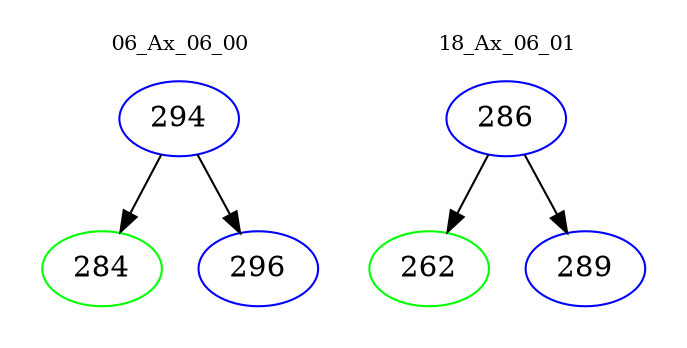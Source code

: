 digraph{
subgraph cluster_0 {
color = white
label = "06_Ax_06_00";
fontsize=10;
T0_294 [label="294", color="blue"]
T0_294 -> T0_284 [color="black"]
T0_284 [label="284", color="green"]
T0_294 -> T0_296 [color="black"]
T0_296 [label="296", color="blue"]
}
subgraph cluster_1 {
color = white
label = "18_Ax_06_01";
fontsize=10;
T1_286 [label="286", color="blue"]
T1_286 -> T1_262 [color="black"]
T1_262 [label="262", color="green"]
T1_286 -> T1_289 [color="black"]
T1_289 [label="289", color="blue"]
}
}
